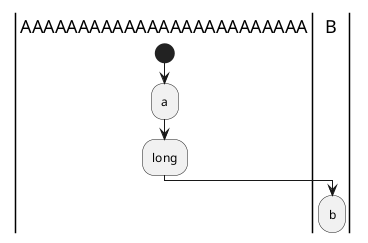 {
  "sha1": "ldo9rxzit1hxvzccmhjss3uwkf8p6l4",
  "insertion": {
    "when": "2024-06-03T18:59:34.015Z",
    "user": "plantuml@gmail.com"
  }
}
@startuml
|AAAAAAAAAAAAAAAAAAAAAAAAA|
start
:a;
:long;
|B|
:b;
@enduml
